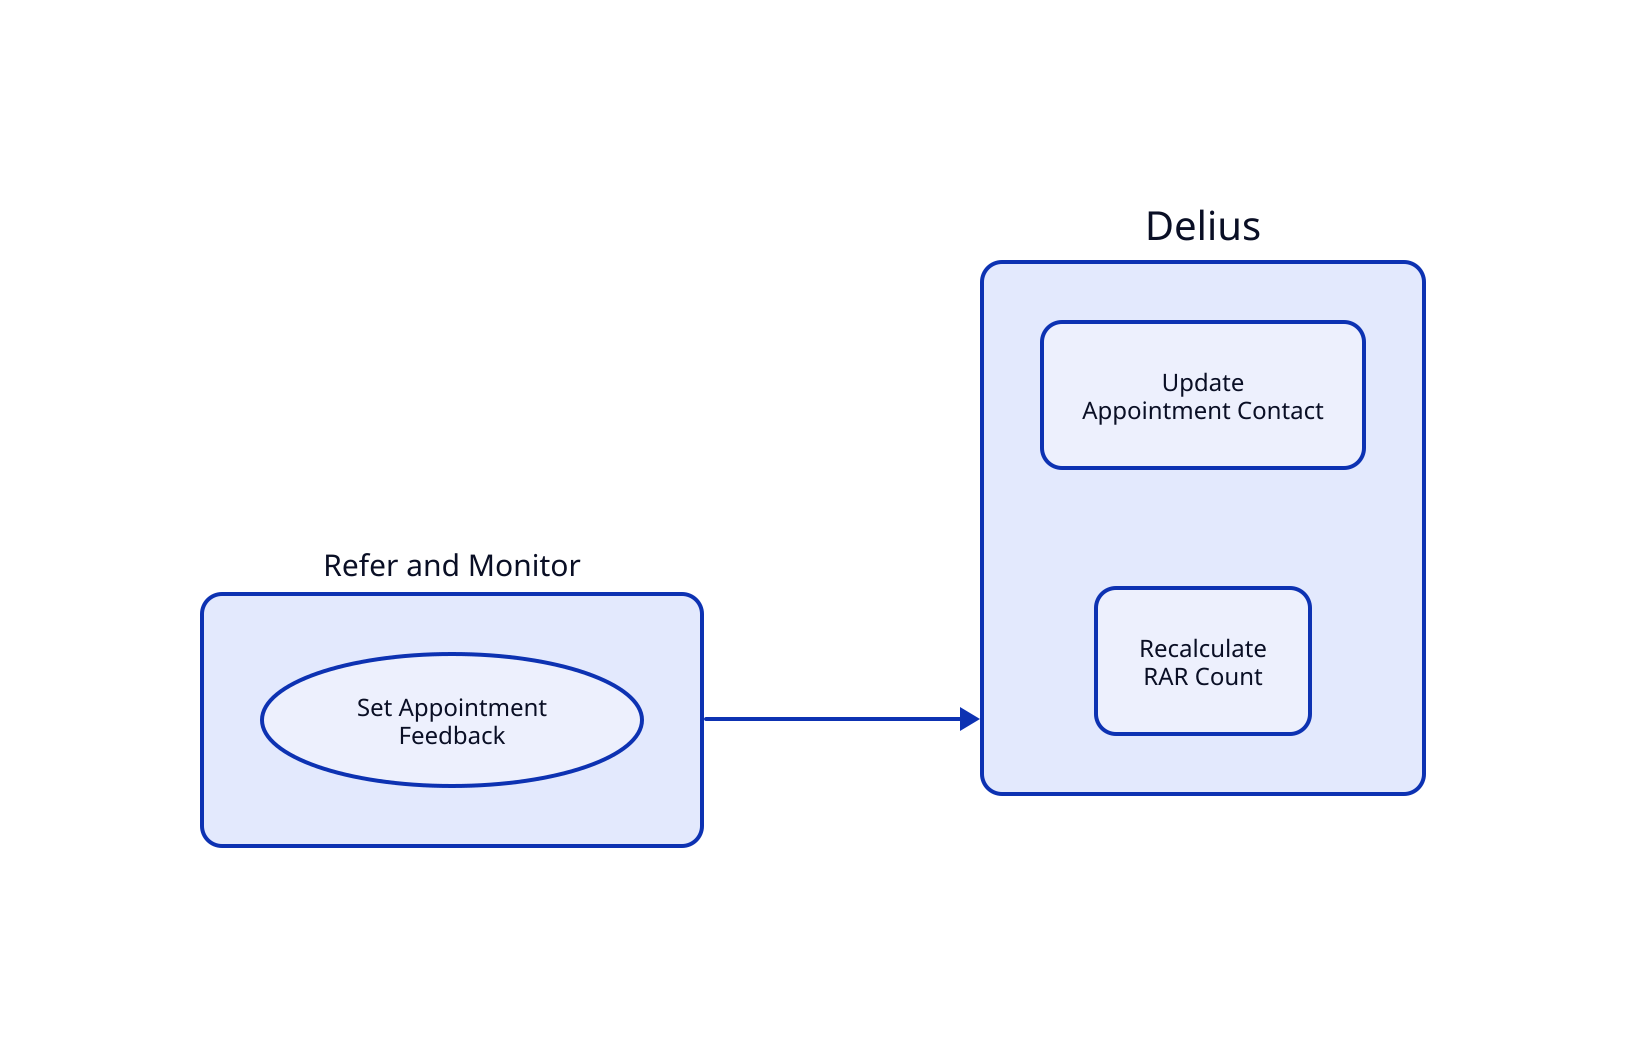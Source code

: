 # Refer and Monitor Workflow: Set Appointment Feedback

direction: right

style {
  fill: "#ffffff"
}

# What triggers the workflow?
refer_and_monitor: Refer and Monitor  {
     style.font-size: 15
     update_randm: Set Appointment\nFeedback {
         shape: oval
     }
}

# What happens in Delius?
delius: Delius {
    style {
        font-size: 20
    }

    d_update_contact: Update\nAppointment Contact

    d_update_nsi: Recalculate\nRAR Count
}

refer_and_monitor -> delius

*.style.border-radius: 10
*.*.style.border-radius: 10
*.*.style.stroke-width: 2
*.*.style.font-size: 12
